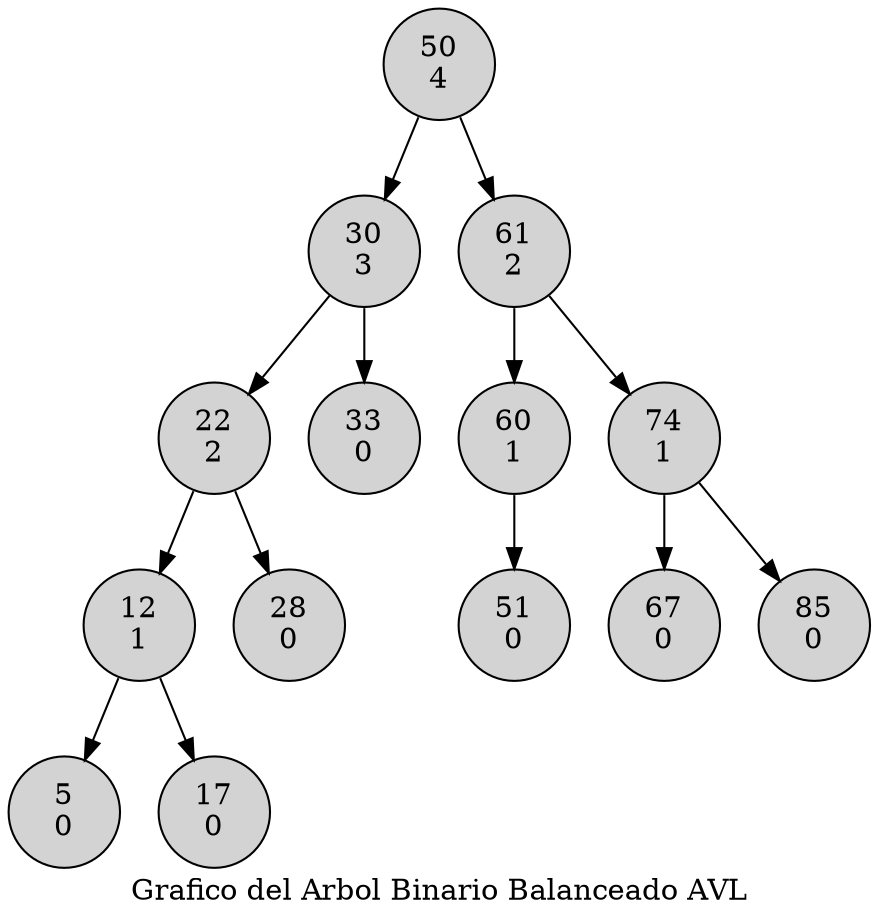 digraph D{
node [shape=circle style=filled ] 
label= " Grafico del Arbol Binario Balanceado AVL " 
"50
4" -> "30
3" 
"30
3" -> "22
2" 
"22
2" -> "12
1" 
"12
1" -> "5
0" 
"12
1" -> "17
0" 
"22
2" -> "28
0" 
"30
3" -> "33
0" 
"50
4" -> "61
2" 
"61
2" -> "60
1" 
"60
1" -> "51
0" 
"61
2" -> "74
1" 
"74
1" -> "67
0" 
"74
1" -> "85
0" 

}